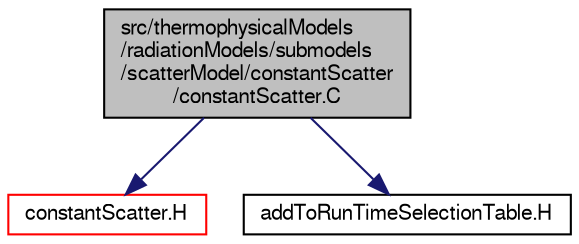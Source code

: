 digraph "src/thermophysicalModels/radiationModels/submodels/scatterModel/constantScatter/constantScatter.C"
{
  bgcolor="transparent";
  edge [fontname="FreeSans",fontsize="10",labelfontname="FreeSans",labelfontsize="10"];
  node [fontname="FreeSans",fontsize="10",shape=record];
  Node0 [label="src/thermophysicalModels\l/radiationModels/submodels\l/scatterModel/constantScatter\l/constantScatter.C",height=0.2,width=0.4,color="black", fillcolor="grey75", style="filled", fontcolor="black"];
  Node0 -> Node1 [color="midnightblue",fontsize="10",style="solid",fontname="FreeSans"];
  Node1 [label="constantScatter.H",height=0.2,width=0.4,color="red",URL="$a16067.html"];
  Node0 -> Node302 [color="midnightblue",fontsize="10",style="solid",fontname="FreeSans"];
  Node302 [label="addToRunTimeSelectionTable.H",height=0.2,width=0.4,color="black",URL="$a09263.html",tooltip="Macros for easy insertion into run-time selection tables. "];
}
